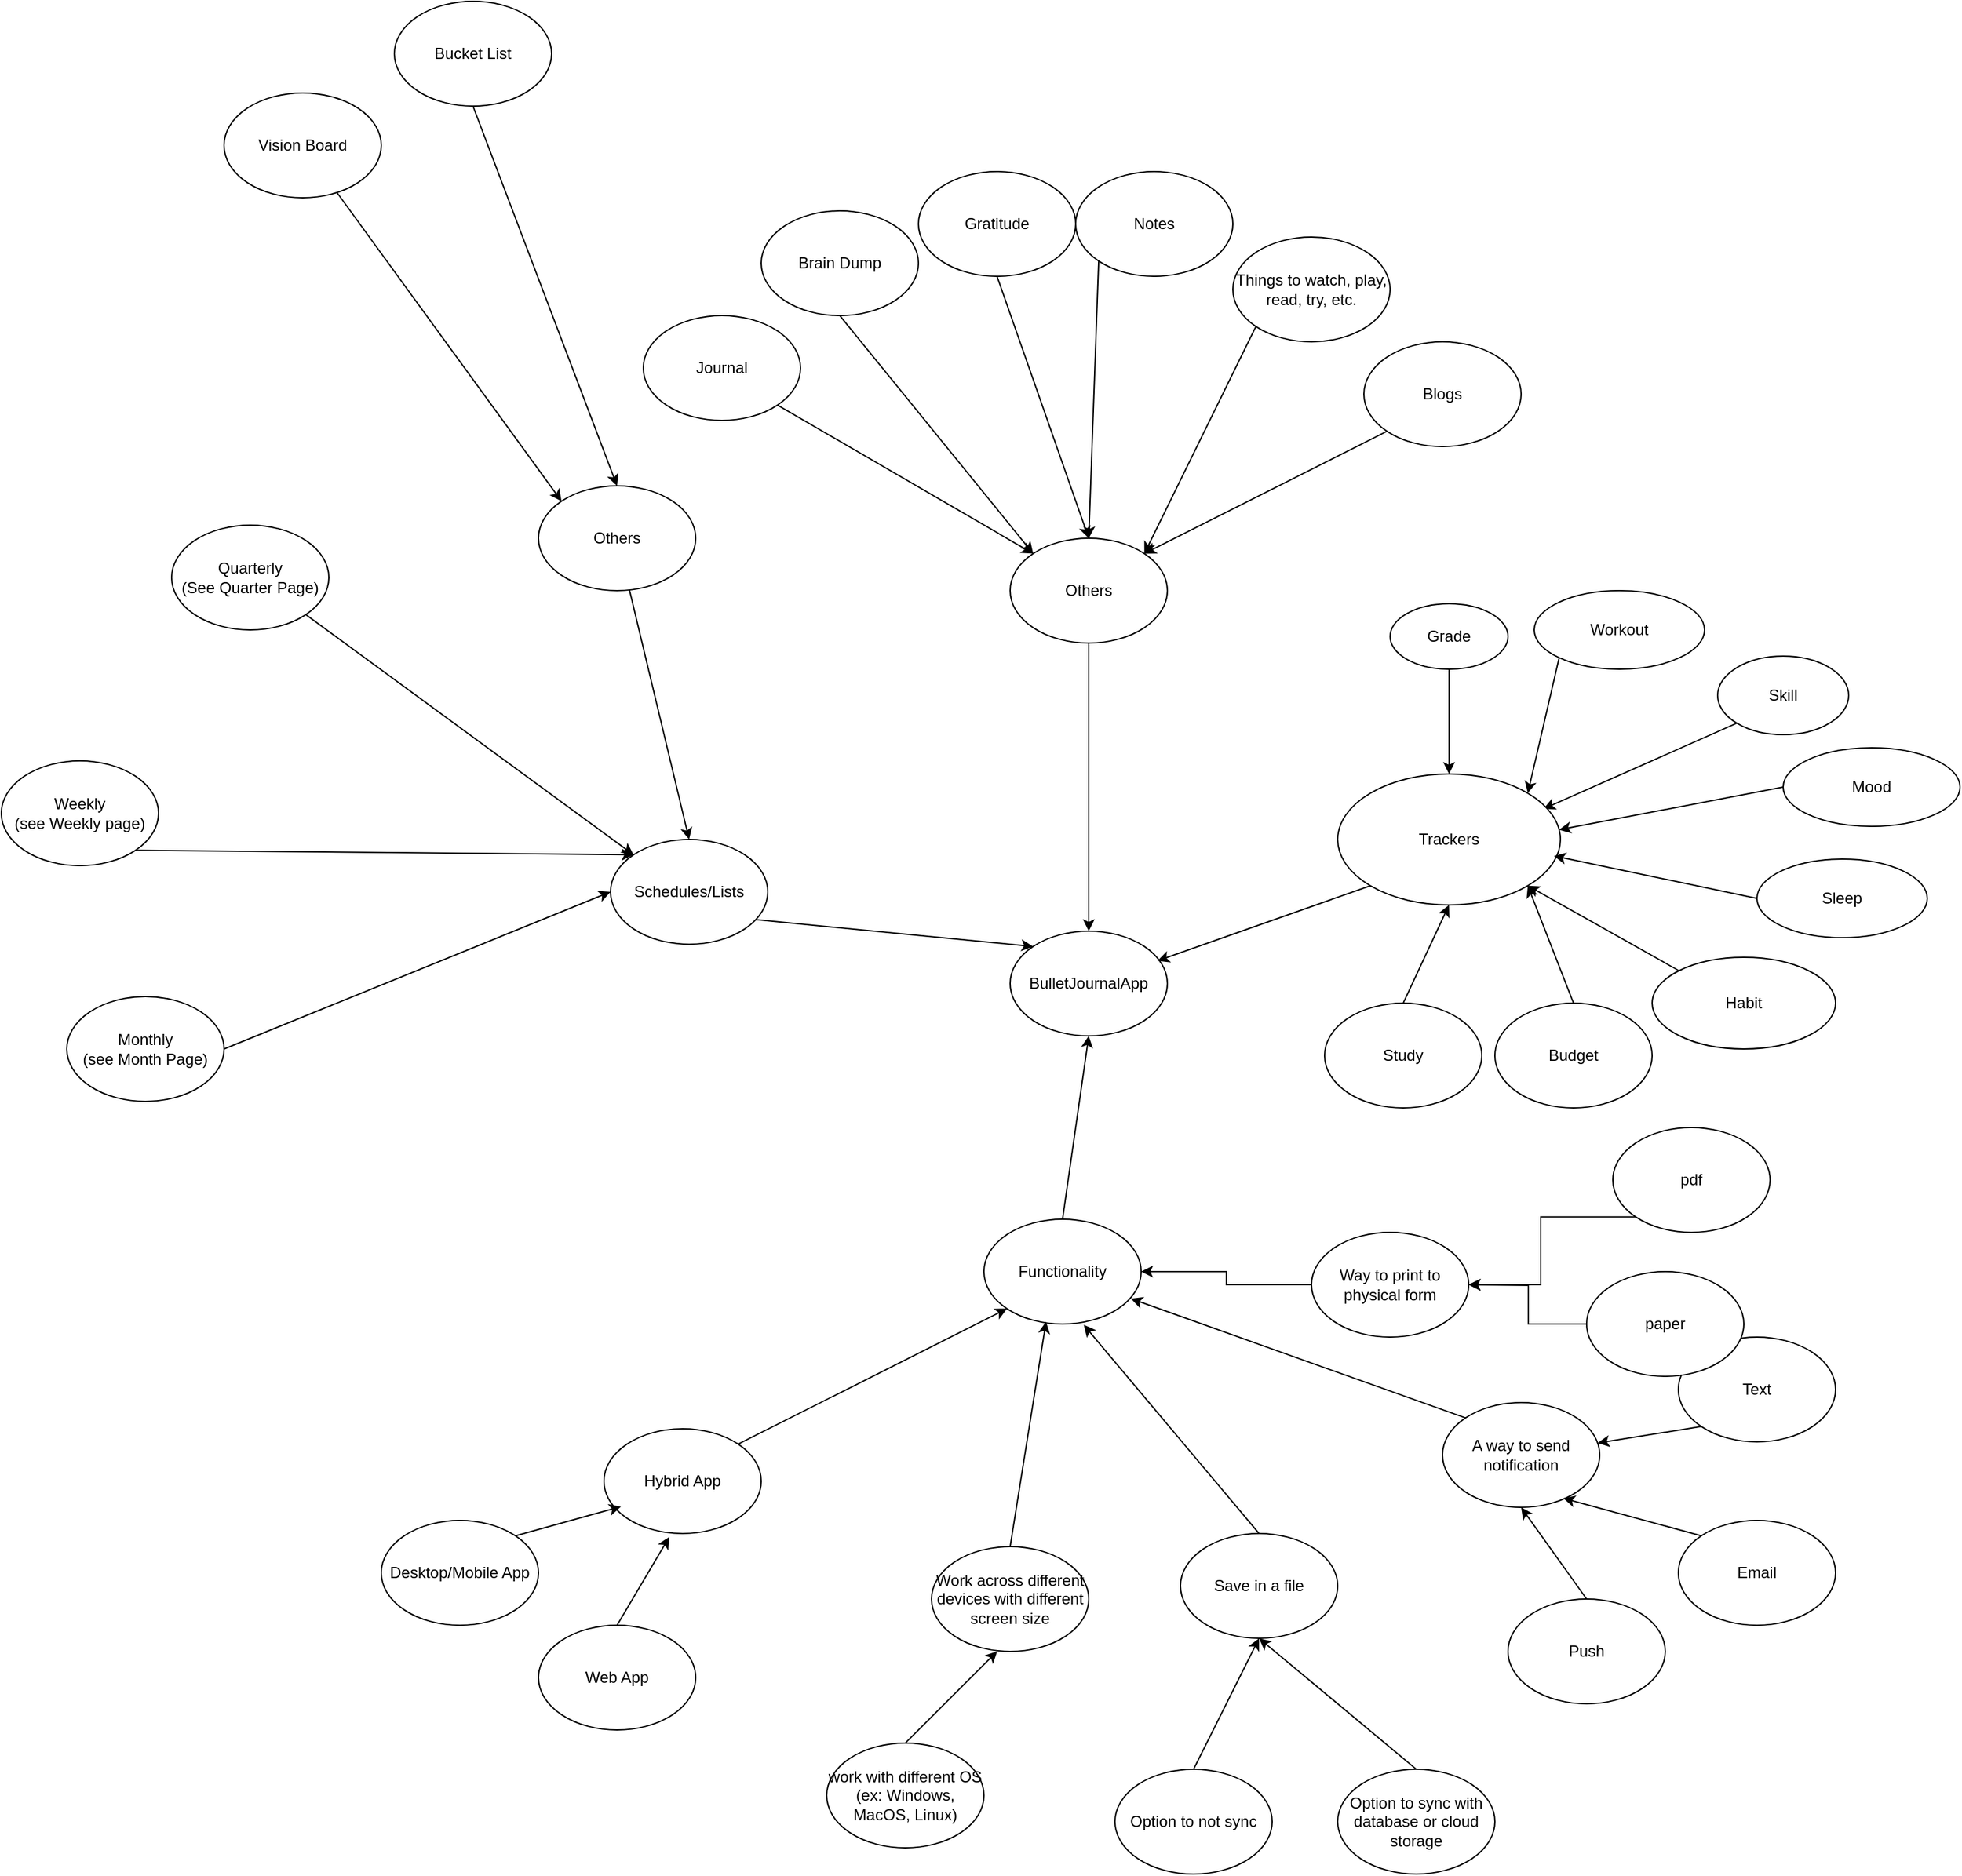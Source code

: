 <mxfile version="27.2.0" pages="4">
  <diagram name="Full Ideas" id="82XDhYnbbOEJZiGyT1DC">
    <mxGraphModel dx="2131" dy="1667" grid="1" gridSize="10" guides="1" tooltips="1" connect="1" arrows="1" fold="1" page="1" pageScale="1" pageWidth="850" pageHeight="1100" math="0" shadow="0">
      <root>
        <mxCell id="0" />
        <mxCell id="1" parent="0" />
        <mxCell id="dyRu1KngMcSD-DhJkfAF-1" value="BulletJournalApp" style="ellipse;whiteSpace=wrap;html=1;" parent="1" vertex="1">
          <mxGeometry x="470" y="80" width="120" height="80" as="geometry" />
        </mxCell>
        <mxCell id="dyRu1KngMcSD-DhJkfAF-64" style="rounded=0;orthogonalLoop=1;jettySize=auto;html=1;exitX=0.5;exitY=1;exitDx=0;exitDy=0;entryX=0.5;entryY=0;entryDx=0;entryDy=0;" parent="1" source="dyRu1KngMcSD-DhJkfAF-2" target="dyRu1KngMcSD-DhJkfAF-18" edge="1">
          <mxGeometry relative="1" as="geometry" />
        </mxCell>
        <mxCell id="dyRu1KngMcSD-DhJkfAF-2" value="Grade" style="ellipse;whiteSpace=wrap;html=1;" parent="1" vertex="1">
          <mxGeometry x="760" y="-170" width="90" height="50" as="geometry" />
        </mxCell>
        <mxCell id="dyRu1KngMcSD-DhJkfAF-70" style="rounded=0;orthogonalLoop=1;jettySize=auto;html=1;exitX=0.5;exitY=0;exitDx=0;exitDy=0;entryX=1;entryY=1;entryDx=0;entryDy=0;" parent="1" source="dyRu1KngMcSD-DhJkfAF-3" target="dyRu1KngMcSD-DhJkfAF-18" edge="1">
          <mxGeometry relative="1" as="geometry" />
        </mxCell>
        <mxCell id="dyRu1KngMcSD-DhJkfAF-3" value="Budget" style="ellipse;whiteSpace=wrap;html=1;" parent="1" vertex="1">
          <mxGeometry x="840" y="135" width="120" height="80" as="geometry" />
        </mxCell>
        <mxCell id="dyRu1KngMcSD-DhJkfAF-9" value="&lt;div&gt;Monthly&lt;/div&gt;(see Month Page)" style="ellipse;whiteSpace=wrap;html=1;" parent="1" vertex="1">
          <mxGeometry x="-250" y="130" width="120" height="80" as="geometry" />
        </mxCell>
        <mxCell id="dyRu1KngMcSD-DhJkfAF-10" style="edgeStyle=orthogonalEdgeStyle;rounded=0;orthogonalLoop=1;jettySize=auto;html=1;exitX=0.5;exitY=1;exitDx=0;exitDy=0;" parent="1" edge="1">
          <mxGeometry relative="1" as="geometry">
            <mxPoint x="-240" y="190" as="sourcePoint" />
            <mxPoint x="-240" y="190" as="targetPoint" />
          </mxGeometry>
        </mxCell>
        <mxCell id="dyRu1KngMcSD-DhJkfAF-66" style="rounded=0;orthogonalLoop=1;jettySize=auto;html=1;exitX=0;exitY=1;exitDx=0;exitDy=0;entryX=0.924;entryY=0.266;entryDx=0;entryDy=0;entryPerimeter=0;" parent="1" source="dyRu1KngMcSD-DhJkfAF-11" target="dyRu1KngMcSD-DhJkfAF-18" edge="1">
          <mxGeometry relative="1" as="geometry" />
        </mxCell>
        <mxCell id="dyRu1KngMcSD-DhJkfAF-11" value="Skill" style="ellipse;whiteSpace=wrap;html=1;" parent="1" vertex="1">
          <mxGeometry x="1010" y="-130" width="100" height="60" as="geometry" />
        </mxCell>
        <mxCell id="dyRu1KngMcSD-DhJkfAF-12" value="work with different OS (ex: Windows, MacOS, Linux)" style="ellipse;whiteSpace=wrap;html=1;" parent="1" vertex="1">
          <mxGeometry x="330" y="700" width="120" height="80" as="geometry" />
        </mxCell>
        <mxCell id="dyRu1KngMcSD-DhJkfAF-13" value="Work across different devices with different screen size" style="ellipse;whiteSpace=wrap;html=1;" parent="1" vertex="1">
          <mxGeometry x="410" y="550" width="120" height="80" as="geometry" />
        </mxCell>
        <mxCell id="dyRu1KngMcSD-DhJkfAF-76" style="rounded=0;orthogonalLoop=1;jettySize=auto;html=1;exitX=0.5;exitY=0;exitDx=0;exitDy=0;entryX=0.5;entryY=1;entryDx=0;entryDy=0;" parent="1" source="dyRu1KngMcSD-DhJkfAF-14" target="dyRu1KngMcSD-DhJkfAF-16" edge="1">
          <mxGeometry relative="1" as="geometry" />
        </mxCell>
        <mxCell id="dyRu1KngMcSD-DhJkfAF-14" value="Option to not sync" style="ellipse;whiteSpace=wrap;html=1;" parent="1" vertex="1">
          <mxGeometry x="550" y="720" width="120" height="80" as="geometry" />
        </mxCell>
        <mxCell id="dyRu1KngMcSD-DhJkfAF-77" style="rounded=0;orthogonalLoop=1;jettySize=auto;html=1;exitX=0.5;exitY=0;exitDx=0;exitDy=0;entryX=0.5;entryY=1;entryDx=0;entryDy=0;" parent="1" source="dyRu1KngMcSD-DhJkfAF-15" target="dyRu1KngMcSD-DhJkfAF-16" edge="1">
          <mxGeometry relative="1" as="geometry" />
        </mxCell>
        <mxCell id="dyRu1KngMcSD-DhJkfAF-15" value="Option to sync with database or cloud storage" style="ellipse;whiteSpace=wrap;html=1;" parent="1" vertex="1">
          <mxGeometry x="720" y="720" width="120" height="80" as="geometry" />
        </mxCell>
        <mxCell id="dyRu1KngMcSD-DhJkfAF-16" value="Save in a file" style="ellipse;whiteSpace=wrap;html=1;" parent="1" vertex="1">
          <mxGeometry x="600" y="540" width="120" height="80" as="geometry" />
        </mxCell>
        <mxCell id="dyRu1KngMcSD-DhJkfAF-17" value="A way to send notification" style="ellipse;whiteSpace=wrap;html=1;" parent="1" vertex="1">
          <mxGeometry x="800" y="440" width="120" height="80" as="geometry" />
        </mxCell>
        <mxCell id="dyRu1KngMcSD-DhJkfAF-18" value="Trackers" style="ellipse;whiteSpace=wrap;html=1;" parent="1" vertex="1">
          <mxGeometry x="720" y="-40" width="170" height="100" as="geometry" />
        </mxCell>
        <mxCell id="dyRu1KngMcSD-DhJkfAF-65" style="rounded=0;orthogonalLoop=1;jettySize=auto;html=1;exitX=0;exitY=1;exitDx=0;exitDy=0;entryX=1;entryY=0;entryDx=0;entryDy=0;" parent="1" source="dyRu1KngMcSD-DhJkfAF-20" target="dyRu1KngMcSD-DhJkfAF-18" edge="1">
          <mxGeometry relative="1" as="geometry" />
        </mxCell>
        <mxCell id="dyRu1KngMcSD-DhJkfAF-20" value="Workout" style="ellipse;whiteSpace=wrap;html=1;" parent="1" vertex="1">
          <mxGeometry x="870" y="-180" width="130" height="60" as="geometry" />
        </mxCell>
        <mxCell id="dyRu1KngMcSD-DhJkfAF-69" style="rounded=0;orthogonalLoop=1;jettySize=auto;html=1;exitX=0;exitY=0;exitDx=0;exitDy=0;entryX=1;entryY=1;entryDx=0;entryDy=0;" parent="1" source="dyRu1KngMcSD-DhJkfAF-21" target="dyRu1KngMcSD-DhJkfAF-18" edge="1">
          <mxGeometry relative="1" as="geometry" />
        </mxCell>
        <mxCell id="dyRu1KngMcSD-DhJkfAF-21" value="Habit" style="ellipse;whiteSpace=wrap;html=1;" parent="1" vertex="1">
          <mxGeometry x="960" y="100" width="140" height="70" as="geometry" />
        </mxCell>
        <mxCell id="dyRu1KngMcSD-DhJkfAF-22" value="Sleep" style="ellipse;whiteSpace=wrap;html=1;" parent="1" vertex="1">
          <mxGeometry x="1040" y="25" width="130" height="60" as="geometry" />
        </mxCell>
        <mxCell id="dyRu1KngMcSD-DhJkfAF-23" value="Mood" style="ellipse;whiteSpace=wrap;html=1;" parent="1" vertex="1">
          <mxGeometry x="1060" y="-60" width="135" height="60" as="geometry" />
        </mxCell>
        <mxCell id="dyRu1KngMcSD-DhJkfAF-84" style="rounded=0;orthogonalLoop=1;jettySize=auto;html=1;exitX=1;exitY=0;exitDx=0;exitDy=0;entryX=0;entryY=1;entryDx=0;entryDy=0;" parent="1" source="dyRu1KngMcSD-DhJkfAF-24" target="dyRu1KngMcSD-DhJkfAF-27" edge="1">
          <mxGeometry relative="1" as="geometry" />
        </mxCell>
        <mxCell id="dyRu1KngMcSD-DhJkfAF-24" value="Hybrid App" style="ellipse;whiteSpace=wrap;html=1;" parent="1" vertex="1">
          <mxGeometry x="160" y="460" width="120" height="80" as="geometry" />
        </mxCell>
        <mxCell id="dyRu1KngMcSD-DhJkfAF-25" value="Desktop/Mobile App" style="ellipse;whiteSpace=wrap;html=1;" parent="1" vertex="1">
          <mxGeometry x="-10" y="530" width="120" height="80" as="geometry" />
        </mxCell>
        <mxCell id="dyRu1KngMcSD-DhJkfAF-26" value="Web App" style="ellipse;whiteSpace=wrap;html=1;" parent="1" vertex="1">
          <mxGeometry x="110" y="610" width="120" height="80" as="geometry" />
        </mxCell>
        <mxCell id="dyRu1KngMcSD-DhJkfAF-88" style="rounded=0;orthogonalLoop=1;jettySize=auto;html=1;exitX=0.5;exitY=0;exitDx=0;exitDy=0;entryX=0.5;entryY=1;entryDx=0;entryDy=0;" parent="1" source="dyRu1KngMcSD-DhJkfAF-27" target="dyRu1KngMcSD-DhJkfAF-1" edge="1">
          <mxGeometry relative="1" as="geometry" />
        </mxCell>
        <mxCell id="dyRu1KngMcSD-DhJkfAF-27" value="Functionality" style="ellipse;whiteSpace=wrap;html=1;" parent="1" vertex="1">
          <mxGeometry x="450" y="300" width="120" height="80" as="geometry" />
        </mxCell>
        <mxCell id="dyRu1KngMcSD-DhJkfAF-62" style="rounded=0;orthogonalLoop=1;jettySize=auto;html=1;exitX=1;exitY=1;exitDx=0;exitDy=0;entryX=0;entryY=0;entryDx=0;entryDy=0;" parent="1" source="dyRu1KngMcSD-DhJkfAF-28" target="dyRu1KngMcSD-DhJkfAF-30" edge="1">
          <mxGeometry relative="1" as="geometry" />
        </mxCell>
        <mxCell id="dyRu1KngMcSD-DhJkfAF-28" value="&lt;div&gt;Weekly&lt;/div&gt;(see Weekly page)" style="ellipse;whiteSpace=wrap;html=1;" parent="1" vertex="1">
          <mxGeometry x="-300" y="-50" width="120" height="80" as="geometry" />
        </mxCell>
        <mxCell id="dyRu1KngMcSD-DhJkfAF-63" style="rounded=0;orthogonalLoop=1;jettySize=auto;html=1;exitX=0.887;exitY=0.76;exitDx=0;exitDy=0;entryX=0;entryY=0;entryDx=0;entryDy=0;exitPerimeter=0;" parent="1" source="dyRu1KngMcSD-DhJkfAF-30" target="dyRu1KngMcSD-DhJkfAF-1" edge="1">
          <mxGeometry relative="1" as="geometry" />
        </mxCell>
        <mxCell id="dyRu1KngMcSD-DhJkfAF-30" value="Schedules/Lists" style="ellipse;whiteSpace=wrap;html=1;" parent="1" vertex="1">
          <mxGeometry x="165" y="10" width="120" height="80" as="geometry" />
        </mxCell>
        <mxCell id="dyRu1KngMcSD-DhJkfAF-58" style="rounded=0;orthogonalLoop=1;jettySize=auto;html=1;exitX=1;exitY=0.5;exitDx=0;exitDy=0;entryX=0;entryY=0.5;entryDx=0;entryDy=0;" parent="1" source="dyRu1KngMcSD-DhJkfAF-9" target="dyRu1KngMcSD-DhJkfAF-30" edge="1">
          <mxGeometry relative="1" as="geometry" />
        </mxCell>
        <mxCell id="dyRu1KngMcSD-DhJkfAF-67" style="rounded=0;orthogonalLoop=1;jettySize=auto;html=1;exitX=0;exitY=0.5;exitDx=0;exitDy=0;entryX=0.994;entryY=0.426;entryDx=0;entryDy=0;entryPerimeter=0;" parent="1" source="dyRu1KngMcSD-DhJkfAF-23" target="dyRu1KngMcSD-DhJkfAF-18" edge="1">
          <mxGeometry relative="1" as="geometry" />
        </mxCell>
        <mxCell id="dyRu1KngMcSD-DhJkfAF-68" style="rounded=0;orthogonalLoop=1;jettySize=auto;html=1;exitX=0;exitY=0.5;exitDx=0;exitDy=0;entryX=0.971;entryY=0.626;entryDx=0;entryDy=0;entryPerimeter=0;" parent="1" source="dyRu1KngMcSD-DhJkfAF-22" target="dyRu1KngMcSD-DhJkfAF-18" edge="1">
          <mxGeometry relative="1" as="geometry" />
        </mxCell>
        <mxCell id="dyRu1KngMcSD-DhJkfAF-72" style="rounded=0;orthogonalLoop=1;jettySize=auto;html=1;exitX=0;exitY=1;exitDx=0;exitDy=0;entryX=0.938;entryY=0.283;entryDx=0;entryDy=0;entryPerimeter=0;" parent="1" source="dyRu1KngMcSD-DhJkfAF-18" target="dyRu1KngMcSD-DhJkfAF-1" edge="1">
          <mxGeometry relative="1" as="geometry" />
        </mxCell>
        <mxCell id="dyRu1KngMcSD-DhJkfAF-73" style="rounded=0;orthogonalLoop=1;jettySize=auto;html=1;exitX=1;exitY=0;exitDx=0;exitDy=0;entryX=0.108;entryY=0.743;entryDx=0;entryDy=0;entryPerimeter=0;" parent="1" source="dyRu1KngMcSD-DhJkfAF-25" target="dyRu1KngMcSD-DhJkfAF-24" edge="1">
          <mxGeometry relative="1" as="geometry" />
        </mxCell>
        <mxCell id="dyRu1KngMcSD-DhJkfAF-74" style="rounded=0;orthogonalLoop=1;jettySize=auto;html=1;exitX=0.5;exitY=0;exitDx=0;exitDy=0;entryX=0.415;entryY=1.033;entryDx=0;entryDy=0;entryPerimeter=0;" parent="1" source="dyRu1KngMcSD-DhJkfAF-26" target="dyRu1KngMcSD-DhJkfAF-24" edge="1">
          <mxGeometry relative="1" as="geometry" />
        </mxCell>
        <mxCell id="dyRu1KngMcSD-DhJkfAF-75" style="rounded=0;orthogonalLoop=1;jettySize=auto;html=1;exitX=0.5;exitY=0;exitDx=0;exitDy=0;entryX=0.418;entryY=0.998;entryDx=0;entryDy=0;entryPerimeter=0;" parent="1" source="dyRu1KngMcSD-DhJkfAF-12" target="dyRu1KngMcSD-DhJkfAF-13" edge="1">
          <mxGeometry relative="1" as="geometry" />
        </mxCell>
        <mxCell id="dyRu1KngMcSD-DhJkfAF-83" style="rounded=0;orthogonalLoop=1;jettySize=auto;html=1;exitX=0;exitY=1;exitDx=0;exitDy=0;" parent="1" source="dyRu1KngMcSD-DhJkfAF-78" target="dyRu1KngMcSD-DhJkfAF-17" edge="1">
          <mxGeometry relative="1" as="geometry" />
        </mxCell>
        <mxCell id="dyRu1KngMcSD-DhJkfAF-78" value="Text" style="ellipse;whiteSpace=wrap;html=1;" parent="1" vertex="1">
          <mxGeometry x="980" y="390" width="120" height="80" as="geometry" />
        </mxCell>
        <mxCell id="dyRu1KngMcSD-DhJkfAF-79" value="Email" style="ellipse;whiteSpace=wrap;html=1;" parent="1" vertex="1">
          <mxGeometry x="980" y="530" width="120" height="80" as="geometry" />
        </mxCell>
        <mxCell id="dyRu1KngMcSD-DhJkfAF-81" style="rounded=0;orthogonalLoop=1;jettySize=auto;html=1;exitX=0.5;exitY=0;exitDx=0;exitDy=0;entryX=0.5;entryY=1;entryDx=0;entryDy=0;" parent="1" source="dyRu1KngMcSD-DhJkfAF-80" target="dyRu1KngMcSD-DhJkfAF-17" edge="1">
          <mxGeometry relative="1" as="geometry" />
        </mxCell>
        <mxCell id="dyRu1KngMcSD-DhJkfAF-80" value="Push" style="ellipse;whiteSpace=wrap;html=1;" parent="1" vertex="1">
          <mxGeometry x="850" y="590" width="120" height="80" as="geometry" />
        </mxCell>
        <mxCell id="dyRu1KngMcSD-DhJkfAF-82" style="rounded=0;orthogonalLoop=1;jettySize=auto;html=1;exitX=0;exitY=0;exitDx=0;exitDy=0;entryX=0.768;entryY=0.913;entryDx=0;entryDy=0;entryPerimeter=0;" parent="1" source="dyRu1KngMcSD-DhJkfAF-79" target="dyRu1KngMcSD-DhJkfAF-17" edge="1">
          <mxGeometry relative="1" as="geometry" />
        </mxCell>
        <mxCell id="dyRu1KngMcSD-DhJkfAF-85" style="rounded=0;orthogonalLoop=1;jettySize=auto;html=1;exitX=0.5;exitY=0;exitDx=0;exitDy=0;entryX=0.395;entryY=0.978;entryDx=0;entryDy=0;entryPerimeter=0;" parent="1" source="dyRu1KngMcSD-DhJkfAF-13" target="dyRu1KngMcSD-DhJkfAF-27" edge="1">
          <mxGeometry relative="1" as="geometry" />
        </mxCell>
        <mxCell id="dyRu1KngMcSD-DhJkfAF-86" style="rounded=0;orthogonalLoop=1;jettySize=auto;html=1;exitX=0.5;exitY=0;exitDx=0;exitDy=0;entryX=0.635;entryY=1.008;entryDx=0;entryDy=0;entryPerimeter=0;" parent="1" source="dyRu1KngMcSD-DhJkfAF-16" target="dyRu1KngMcSD-DhJkfAF-27" edge="1">
          <mxGeometry relative="1" as="geometry" />
        </mxCell>
        <mxCell id="dyRu1KngMcSD-DhJkfAF-87" style="rounded=0;orthogonalLoop=1;jettySize=auto;html=1;exitX=0;exitY=0;exitDx=0;exitDy=0;entryX=0.935;entryY=0.758;entryDx=0;entryDy=0;entryPerimeter=0;" parent="1" source="dyRu1KngMcSD-DhJkfAF-17" target="dyRu1KngMcSD-DhJkfAF-27" edge="1">
          <mxGeometry relative="1" as="geometry" />
        </mxCell>
        <mxCell id="Fb4G70XAuJT_0droqqy5-6" style="edgeStyle=orthogonalEdgeStyle;rounded=0;orthogonalLoop=1;jettySize=auto;html=1;exitX=0;exitY=0.5;exitDx=0;exitDy=0;" parent="1" source="Fb4G70XAuJT_0droqqy5-1" edge="1">
          <mxGeometry relative="1" as="geometry">
            <mxPoint x="820" y="350" as="targetPoint" />
          </mxGeometry>
        </mxCell>
        <mxCell id="Fb4G70XAuJT_0droqqy5-1" value="paper" style="ellipse;whiteSpace=wrap;html=1;" parent="1" vertex="1">
          <mxGeometry x="910" y="340" width="120" height="80" as="geometry" />
        </mxCell>
        <mxCell id="Fb4G70XAuJT_0droqqy5-5" style="edgeStyle=orthogonalEdgeStyle;rounded=0;orthogonalLoop=1;jettySize=auto;html=1;exitX=0;exitY=1;exitDx=0;exitDy=0;" parent="1" source="Fb4G70XAuJT_0droqqy5-2" target="Fb4G70XAuJT_0droqqy5-3" edge="1">
          <mxGeometry relative="1" as="geometry" />
        </mxCell>
        <mxCell id="Fb4G70XAuJT_0droqqy5-2" value="pdf" style="ellipse;whiteSpace=wrap;html=1;" parent="1" vertex="1">
          <mxGeometry x="930" y="230" width="120" height="80" as="geometry" />
        </mxCell>
        <mxCell id="Fb4G70XAuJT_0droqqy5-4" style="edgeStyle=orthogonalEdgeStyle;rounded=0;orthogonalLoop=1;jettySize=auto;html=1;exitX=0;exitY=0.5;exitDx=0;exitDy=0;entryX=1;entryY=0.5;entryDx=0;entryDy=0;" parent="1" source="Fb4G70XAuJT_0droqqy5-3" target="dyRu1KngMcSD-DhJkfAF-27" edge="1">
          <mxGeometry relative="1" as="geometry" />
        </mxCell>
        <mxCell id="Fb4G70XAuJT_0droqqy5-3" value="Way to print to physical form" style="ellipse;whiteSpace=wrap;html=1;" parent="1" vertex="1">
          <mxGeometry x="700" y="310" width="120" height="80" as="geometry" />
        </mxCell>
        <mxCell id="zOFfN6KDev2RBxG4QgA--2" style="rounded=0;orthogonalLoop=1;jettySize=auto;html=1;entryX=0.5;entryY=0;entryDx=0;entryDy=0;" edge="1" parent="1" source="zOFfN6KDev2RBxG4QgA--1" target="dyRu1KngMcSD-DhJkfAF-1">
          <mxGeometry relative="1" as="geometry" />
        </mxCell>
        <mxCell id="zOFfN6KDev2RBxG4QgA--1" value="&lt;div&gt;Others&lt;/div&gt;" style="ellipse;whiteSpace=wrap;html=1;" vertex="1" parent="1">
          <mxGeometry x="470" y="-220" width="120" height="80" as="geometry" />
        </mxCell>
        <mxCell id="j31mge2NCfc6ZkFJz__m-1" style="edgeStyle=none;rounded=0;orthogonalLoop=1;jettySize=auto;html=1;entryX=0.5;entryY=0;entryDx=0;entryDy=0;" edge="1" parent="1" source="WVjS21VAa5iEbrgcBt8W-1" target="dyRu1KngMcSD-DhJkfAF-30">
          <mxGeometry relative="1" as="geometry" />
        </mxCell>
        <mxCell id="WVjS21VAa5iEbrgcBt8W-1" value="&lt;div&gt;Others&lt;/div&gt;" style="ellipse;whiteSpace=wrap;html=1;" vertex="1" parent="1">
          <mxGeometry x="110" y="-260" width="120" height="80" as="geometry" />
        </mxCell>
        <mxCell id="j31mge2NCfc6ZkFJz__m-8" style="edgeStyle=none;rounded=0;orthogonalLoop=1;jettySize=auto;html=1;exitX=0.5;exitY=1;exitDx=0;exitDy=0;entryX=0.5;entryY=0;entryDx=0;entryDy=0;" edge="1" parent="1" source="j31mge2NCfc6ZkFJz__m-2" target="WVjS21VAa5iEbrgcBt8W-1">
          <mxGeometry relative="1" as="geometry" />
        </mxCell>
        <mxCell id="j31mge2NCfc6ZkFJz__m-2" value="&lt;div&gt;Bucket List&lt;/div&gt;" style="ellipse;whiteSpace=wrap;html=1;" vertex="1" parent="1">
          <mxGeometry y="-630" width="120" height="80" as="geometry" />
        </mxCell>
        <mxCell id="j31mge2NCfc6ZkFJz__m-7" style="edgeStyle=none;rounded=0;orthogonalLoop=1;jettySize=auto;html=1;exitX=0.5;exitY=1;exitDx=0;exitDy=0;entryX=0;entryY=0;entryDx=0;entryDy=0;" edge="1" parent="1" source="j31mge2NCfc6ZkFJz__m-3" target="zOFfN6KDev2RBxG4QgA--1">
          <mxGeometry relative="1" as="geometry" />
        </mxCell>
        <mxCell id="j31mge2NCfc6ZkFJz__m-3" value="&lt;div&gt;Brain Dump&lt;/div&gt;" style="ellipse;whiteSpace=wrap;html=1;" vertex="1" parent="1">
          <mxGeometry x="280" y="-470" width="120" height="80" as="geometry" />
        </mxCell>
        <mxCell id="j31mge2NCfc6ZkFJz__m-6" style="edgeStyle=none;rounded=0;orthogonalLoop=1;jettySize=auto;html=1;entryX=0;entryY=0;entryDx=0;entryDy=0;" edge="1" parent="1" source="j31mge2NCfc6ZkFJz__m-4" target="WVjS21VAa5iEbrgcBt8W-1">
          <mxGeometry relative="1" as="geometry" />
        </mxCell>
        <mxCell id="j31mge2NCfc6ZkFJz__m-4" value="&lt;div&gt;Vision Board&lt;/div&gt;" style="ellipse;whiteSpace=wrap;html=1;" vertex="1" parent="1">
          <mxGeometry x="-130" y="-560" width="120" height="80" as="geometry" />
        </mxCell>
        <mxCell id="j31mge2NCfc6ZkFJz__m-9" style="edgeStyle=none;rounded=0;orthogonalLoop=1;jettySize=auto;html=1;exitX=1;exitY=1;exitDx=0;exitDy=0;entryX=0;entryY=0;entryDx=0;entryDy=0;" edge="1" parent="1" source="j31mge2NCfc6ZkFJz__m-5" target="zOFfN6KDev2RBxG4QgA--1">
          <mxGeometry relative="1" as="geometry">
            <mxPoint x="170" y="-260" as="targetPoint" />
          </mxGeometry>
        </mxCell>
        <mxCell id="j31mge2NCfc6ZkFJz__m-5" value="Journal" style="ellipse;whiteSpace=wrap;html=1;" vertex="1" parent="1">
          <mxGeometry x="190" y="-390" width="120" height="80" as="geometry" />
        </mxCell>
        <mxCell id="TXLzzLW1_E4mNC_AU_Sp-2" style="edgeStyle=none;rounded=0;orthogonalLoop=1;jettySize=auto;html=1;exitX=1;exitY=1;exitDx=0;exitDy=0;entryX=0;entryY=0;entryDx=0;entryDy=0;" edge="1" parent="1" source="TXLzzLW1_E4mNC_AU_Sp-1" target="dyRu1KngMcSD-DhJkfAF-30">
          <mxGeometry relative="1" as="geometry" />
        </mxCell>
        <mxCell id="TXLzzLW1_E4mNC_AU_Sp-1" value="&lt;div&gt;Quarterly&lt;/div&gt;&lt;div&gt;(See Quarter Page)&lt;/div&gt;" style="ellipse;whiteSpace=wrap;html=1;" vertex="1" parent="1">
          <mxGeometry x="-170" y="-230" width="120" height="80" as="geometry" />
        </mxCell>
        <mxCell id="Y39fKq4ap9lKpA8MdTSS-2" style="edgeStyle=none;rounded=0;orthogonalLoop=1;jettySize=auto;html=1;exitX=0.5;exitY=1;exitDx=0;exitDy=0;entryX=0.5;entryY=0;entryDx=0;entryDy=0;" edge="1" parent="1" source="Y39fKq4ap9lKpA8MdTSS-1" target="zOFfN6KDev2RBxG4QgA--1">
          <mxGeometry relative="1" as="geometry" />
        </mxCell>
        <mxCell id="Y39fKq4ap9lKpA8MdTSS-1" value="&lt;div&gt;Gratitude&lt;/div&gt;" style="ellipse;whiteSpace=wrap;html=1;" vertex="1" parent="1">
          <mxGeometry x="400" y="-500" width="120" height="80" as="geometry" />
        </mxCell>
        <mxCell id="Y39fKq4ap9lKpA8MdTSS-4" style="edgeStyle=none;rounded=0;orthogonalLoop=1;jettySize=auto;html=1;exitX=0;exitY=1;exitDx=0;exitDy=0;entryX=0.5;entryY=0;entryDx=0;entryDy=0;" edge="1" parent="1" source="Y39fKq4ap9lKpA8MdTSS-3" target="zOFfN6KDev2RBxG4QgA--1">
          <mxGeometry relative="1" as="geometry" />
        </mxCell>
        <mxCell id="Y39fKq4ap9lKpA8MdTSS-3" value="&lt;div&gt;Notes&lt;/div&gt;" style="ellipse;whiteSpace=wrap;html=1;" vertex="1" parent="1">
          <mxGeometry x="520" y="-500" width="120" height="80" as="geometry" />
        </mxCell>
        <mxCell id="Y39fKq4ap9lKpA8MdTSS-6" style="edgeStyle=none;rounded=0;orthogonalLoop=1;jettySize=auto;html=1;exitX=0.5;exitY=0;exitDx=0;exitDy=0;entryX=0.5;entryY=1;entryDx=0;entryDy=0;" edge="1" parent="1" source="Y39fKq4ap9lKpA8MdTSS-5" target="dyRu1KngMcSD-DhJkfAF-18">
          <mxGeometry relative="1" as="geometry" />
        </mxCell>
        <mxCell id="Y39fKq4ap9lKpA8MdTSS-5" value="Study" style="ellipse;whiteSpace=wrap;html=1;" vertex="1" parent="1">
          <mxGeometry x="710" y="135" width="120" height="80" as="geometry" />
        </mxCell>
        <mxCell id="Y39fKq4ap9lKpA8MdTSS-10" style="edgeStyle=none;rounded=0;orthogonalLoop=1;jettySize=auto;html=1;exitX=0;exitY=1;exitDx=0;exitDy=0;entryX=1;entryY=0;entryDx=0;entryDy=0;" edge="1" parent="1" source="Y39fKq4ap9lKpA8MdTSS-7" target="zOFfN6KDev2RBxG4QgA--1">
          <mxGeometry relative="1" as="geometry" />
        </mxCell>
        <mxCell id="Y39fKq4ap9lKpA8MdTSS-7" value="&lt;div&gt;Things to watch, play, read, try, etc.&lt;/div&gt;" style="ellipse;whiteSpace=wrap;html=1;" vertex="1" parent="1">
          <mxGeometry x="640" y="-450" width="120" height="80" as="geometry" />
        </mxCell>
        <mxCell id="Y39fKq4ap9lKpA8MdTSS-12" style="edgeStyle=none;rounded=0;orthogonalLoop=1;jettySize=auto;html=1;exitX=0;exitY=1;exitDx=0;exitDy=0;entryX=1;entryY=0;entryDx=0;entryDy=0;" edge="1" parent="1" source="Y39fKq4ap9lKpA8MdTSS-11" target="zOFfN6KDev2RBxG4QgA--1">
          <mxGeometry relative="1" as="geometry" />
        </mxCell>
        <mxCell id="Y39fKq4ap9lKpA8MdTSS-11" value="Blogs" style="ellipse;whiteSpace=wrap;html=1;" vertex="1" parent="1">
          <mxGeometry x="740" y="-370" width="120" height="80" as="geometry" />
        </mxCell>
      </root>
    </mxGraphModel>
  </diagram>
  <diagram id="bHpGHSBi8YZLySC4tOxV" name="Month">
    <mxGraphModel dx="2437" dy="1730" grid="1" gridSize="10" guides="1" tooltips="1" connect="1" arrows="1" fold="1" page="1" pageScale="1" pageWidth="850" pageHeight="1100" math="0" shadow="0">
      <root>
        <mxCell id="0" />
        <mxCell id="1" parent="0" />
        <mxCell id="zn5MyHEq61Jdhc2_yuj5-1" value="Monthly" style="ellipse;whiteSpace=wrap;html=1;" vertex="1" parent="1">
          <mxGeometry x="380" y="190" width="120" height="80" as="geometry" />
        </mxCell>
        <mxCell id="k5EVyeFGAkpIpsBEVzDD-10" style="edgeStyle=none;rounded=0;orthogonalLoop=1;jettySize=auto;html=1;exitX=0.5;exitY=0;exitDx=0;exitDy=0;entryX=0.5;entryY=1;entryDx=0;entryDy=0;" edge="1" parent="1" source="k5EVyeFGAkpIpsBEVzDD-1" target="zn5MyHEq61Jdhc2_yuj5-1">
          <mxGeometry relative="1" as="geometry" />
        </mxCell>
        <mxCell id="k5EVyeFGAkpIpsBEVzDD-1" value="Calendar" style="ellipse;whiteSpace=wrap;html=1;" vertex="1" parent="1">
          <mxGeometry x="425" y="470" width="120" height="90" as="geometry" />
        </mxCell>
        <mxCell id="k5EVyeFGAkpIpsBEVzDD-2" value="To Do List" style="ellipse;whiteSpace=wrap;html=1;" vertex="1" parent="1">
          <mxGeometry x="200" y="470" width="120" height="80" as="geometry" />
        </mxCell>
        <mxCell id="k5EVyeFGAkpIpsBEVzDD-12" style="edgeStyle=none;rounded=0;orthogonalLoop=1;jettySize=auto;html=1;exitX=1;exitY=0;exitDx=0;exitDy=0;entryX=0;entryY=1;entryDx=0;entryDy=0;" edge="1" parent="1" source="k5EVyeFGAkpIpsBEVzDD-3" target="zn5MyHEq61Jdhc2_yuj5-1">
          <mxGeometry relative="1" as="geometry" />
        </mxCell>
        <mxCell id="k5EVyeFGAkpIpsBEVzDD-3" value="Grocery List" style="ellipse;whiteSpace=wrap;html=1;" vertex="1" parent="1">
          <mxGeometry x="10" y="340" width="120" height="80" as="geometry" />
        </mxCell>
        <mxCell id="k5EVyeFGAkpIpsBEVzDD-4" value="Shopping List" style="ellipse;whiteSpace=wrap;html=1;" vertex="1" parent="1">
          <mxGeometry x="-20" y="190" width="120" height="80" as="geometry" />
        </mxCell>
        <mxCell id="k5EVyeFGAkpIpsBEVzDD-5" value="Side Project List" style="ellipse;whiteSpace=wrap;html=1;" vertex="1" parent="1">
          <mxGeometry x="20" y="40" width="120" height="80" as="geometry" />
        </mxCell>
        <mxCell id="k5EVyeFGAkpIpsBEVzDD-15" style="edgeStyle=none;rounded=0;orthogonalLoop=1;jettySize=auto;html=1;exitX=1;exitY=1;exitDx=0;exitDy=0;entryX=0;entryY=0;entryDx=0;entryDy=0;" edge="1" parent="1" source="k5EVyeFGAkpIpsBEVzDD-6" target="zn5MyHEq61Jdhc2_yuj5-1">
          <mxGeometry relative="1" as="geometry" />
        </mxCell>
        <mxCell id="k5EVyeFGAkpIpsBEVzDD-6" value="goals" style="ellipse;whiteSpace=wrap;html=1;" vertex="1" parent="1">
          <mxGeometry x="190" y="-90" width="120" height="90" as="geometry" />
        </mxCell>
        <mxCell id="k5EVyeFGAkpIpsBEVzDD-7" value="&lt;div&gt;Budget&lt;/div&gt;" style="ellipse;whiteSpace=wrap;html=1;" vertex="1" parent="1">
          <mxGeometry x="410" y="-130" width="120" height="90" as="geometry" />
        </mxCell>
        <mxCell id="k5EVyeFGAkpIpsBEVzDD-9" value="Meal Plan" style="ellipse;whiteSpace=wrap;html=1;" vertex="1" parent="1">
          <mxGeometry x="630" y="410" width="120" height="90" as="geometry" />
        </mxCell>
        <mxCell id="k5EVyeFGAkpIpsBEVzDD-11" style="edgeStyle=none;rounded=0;orthogonalLoop=1;jettySize=auto;html=1;exitX=0.5;exitY=0;exitDx=0;exitDy=0;entryX=0.287;entryY=0.946;entryDx=0;entryDy=0;entryPerimeter=0;" edge="1" parent="1" source="k5EVyeFGAkpIpsBEVzDD-2" target="zn5MyHEq61Jdhc2_yuj5-1">
          <mxGeometry relative="1" as="geometry" />
        </mxCell>
        <mxCell id="k5EVyeFGAkpIpsBEVzDD-13" style="edgeStyle=none;rounded=0;orthogonalLoop=1;jettySize=auto;html=1;exitX=1;exitY=0.5;exitDx=0;exitDy=0;entryX=0.013;entryY=0.661;entryDx=0;entryDy=0;entryPerimeter=0;" edge="1" parent="1" source="k5EVyeFGAkpIpsBEVzDD-4" target="zn5MyHEq61Jdhc2_yuj5-1">
          <mxGeometry relative="1" as="geometry" />
        </mxCell>
        <mxCell id="k5EVyeFGAkpIpsBEVzDD-14" style="edgeStyle=none;rounded=0;orthogonalLoop=1;jettySize=auto;html=1;exitX=1;exitY=1;exitDx=0;exitDy=0;entryX=-0.011;entryY=0.375;entryDx=0;entryDy=0;entryPerimeter=0;" edge="1" parent="1" source="k5EVyeFGAkpIpsBEVzDD-5" target="zn5MyHEq61Jdhc2_yuj5-1">
          <mxGeometry relative="1" as="geometry" />
        </mxCell>
        <mxCell id="k5EVyeFGAkpIpsBEVzDD-16" style="edgeStyle=none;rounded=0;orthogonalLoop=1;jettySize=auto;html=1;exitX=0.5;exitY=1;exitDx=0;exitDy=0;entryX=0.394;entryY=0.036;entryDx=0;entryDy=0;entryPerimeter=0;" edge="1" parent="1" source="k5EVyeFGAkpIpsBEVzDD-7" target="zn5MyHEq61Jdhc2_yuj5-1">
          <mxGeometry relative="1" as="geometry" />
        </mxCell>
        <mxCell id="k5EVyeFGAkpIpsBEVzDD-18" style="edgeStyle=none;rounded=0;orthogonalLoop=1;jettySize=auto;html=1;exitX=0;exitY=0;exitDx=0;exitDy=0;entryX=1;entryY=1;entryDx=0;entryDy=0;" edge="1" parent="1" source="k5EVyeFGAkpIpsBEVzDD-9" target="zn5MyHEq61Jdhc2_yuj5-1">
          <mxGeometry relative="1" as="geometry" />
        </mxCell>
      </root>
    </mxGraphModel>
  </diagram>
  <diagram id="lS4gJLhHMNNQzTkX1Giw" name="Weekly">
    <mxGraphModel dx="1111" dy="1541" grid="1" gridSize="10" guides="1" tooltips="1" connect="1" arrows="1" fold="1" page="1" pageScale="1" pageWidth="850" pageHeight="1100" math="0" shadow="0">
      <root>
        <mxCell id="0" />
        <mxCell id="1" parent="0" />
        <mxCell id="4bjl_S4j4Ys_qPLpIN78-1" value="Weekly" style="ellipse;whiteSpace=wrap;html=1;" vertex="1" parent="1">
          <mxGeometry x="350" y="240" width="120" height="80" as="geometry" />
        </mxCell>
        <mxCell id="4bjl_S4j4Ys_qPLpIN78-2" value="goals" style="ellipse;whiteSpace=wrap;html=1;" vertex="1" parent="1">
          <mxGeometry x="90" y="100" width="120" height="90" as="geometry" />
        </mxCell>
        <mxCell id="4bjl_S4j4Ys_qPLpIN78-3" value="Calendar" style="ellipse;whiteSpace=wrap;html=1;" vertex="1" parent="1">
          <mxGeometry x="270" y="-40" width="120" height="90" as="geometry" />
        </mxCell>
        <mxCell id="4bjl_S4j4Ys_qPLpIN78-4" value="To Do" style="ellipse;whiteSpace=wrap;html=1;" vertex="1" parent="1">
          <mxGeometry x="500" y="-30" width="120" height="90" as="geometry" />
        </mxCell>
        <mxCell id="Z-HVwZFV2i-emm2jts16-1" value="Meal Plan" style="ellipse;whiteSpace=wrap;html=1;" vertex="1" parent="1">
          <mxGeometry x="670" y="130" width="120" height="90" as="geometry" />
        </mxCell>
        <mxCell id="Z-HVwZFV2i-emm2jts16-2" style="edgeStyle=none;rounded=0;orthogonalLoop=1;jettySize=auto;html=1;exitX=1;exitY=1;exitDx=0;exitDy=0;entryX=0.092;entryY=0.188;entryDx=0;entryDy=0;entryPerimeter=0;" edge="1" parent="1" source="4bjl_S4j4Ys_qPLpIN78-2" target="4bjl_S4j4Ys_qPLpIN78-1">
          <mxGeometry relative="1" as="geometry" />
        </mxCell>
        <mxCell id="Z-HVwZFV2i-emm2jts16-3" style="edgeStyle=none;rounded=0;orthogonalLoop=1;jettySize=auto;html=1;exitX=0.5;exitY=1;exitDx=0;exitDy=0;entryX=0.317;entryY=0.05;entryDx=0;entryDy=0;entryPerimeter=0;" edge="1" parent="1" source="4bjl_S4j4Ys_qPLpIN78-3" target="4bjl_S4j4Ys_qPLpIN78-1">
          <mxGeometry relative="1" as="geometry" />
        </mxCell>
        <mxCell id="Z-HVwZFV2i-emm2jts16-4" style="edgeStyle=none;rounded=0;orthogonalLoop=1;jettySize=auto;html=1;exitX=0.5;exitY=1;exitDx=0;exitDy=0;entryX=0.683;entryY=0.025;entryDx=0;entryDy=0;entryPerimeter=0;" edge="1" parent="1" source="4bjl_S4j4Ys_qPLpIN78-4" target="4bjl_S4j4Ys_qPLpIN78-1">
          <mxGeometry relative="1" as="geometry" />
        </mxCell>
        <mxCell id="Z-HVwZFV2i-emm2jts16-5" style="edgeStyle=none;rounded=0;orthogonalLoop=1;jettySize=auto;html=1;exitX=0;exitY=1;exitDx=0;exitDy=0;entryX=0.967;entryY=0.363;entryDx=0;entryDy=0;entryPerimeter=0;" edge="1" parent="1" source="Z-HVwZFV2i-emm2jts16-1" target="4bjl_S4j4Ys_qPLpIN78-1">
          <mxGeometry relative="1" as="geometry" />
        </mxCell>
      </root>
    </mxGraphModel>
  </diagram>
  <diagram id="iaQonwx7dddAJ8gF847G" name="Quarter">
    <mxGraphModel dx="1281" dy="1667" grid="1" gridSize="10" guides="1" tooltips="1" connect="1" arrows="1" fold="1" page="1" pageScale="1" pageWidth="850" pageHeight="1100" math="0" shadow="0">
      <root>
        <mxCell id="0" />
        <mxCell id="1" parent="0" />
        <mxCell id="LrNCE-K7MhWTOy8SUzKJ-1" value="Quarterly" style="ellipse;whiteSpace=wrap;html=1;" vertex="1" parent="1">
          <mxGeometry x="370" y="260" width="120" height="80" as="geometry" />
        </mxCell>
        <mxCell id="s3XrIrEqn7HJ3w-zDLV3-2" style="edgeStyle=none;rounded=0;orthogonalLoop=1;jettySize=auto;html=1;exitX=0.5;exitY=1;exitDx=0;exitDy=0;entryX=0;entryY=0;entryDx=0;entryDy=0;" edge="1" parent="1" source="LrNCE-K7MhWTOy8SUzKJ-2" target="LrNCE-K7MhWTOy8SUzKJ-1">
          <mxGeometry relative="1" as="geometry" />
        </mxCell>
        <mxCell id="LrNCE-K7MhWTOy8SUzKJ-2" value="To Do" style="ellipse;whiteSpace=wrap;html=1;" vertex="1" parent="1">
          <mxGeometry x="230" y="-50" width="120" height="80" as="geometry" />
        </mxCell>
        <mxCell id="s3XrIrEqn7HJ3w-zDLV3-1" style="edgeStyle=none;rounded=0;orthogonalLoop=1;jettySize=auto;html=1;exitX=1;exitY=1;exitDx=0;exitDy=0;entryX=0;entryY=0;entryDx=0;entryDy=0;" edge="1" parent="1" source="LrNCE-K7MhWTOy8SUzKJ-3" target="LrNCE-K7MhWTOy8SUzKJ-1">
          <mxGeometry relative="1" as="geometry" />
        </mxCell>
        <mxCell id="LrNCE-K7MhWTOy8SUzKJ-3" value="Class Schedule" style="ellipse;whiteSpace=wrap;html=1;" vertex="1" parent="1">
          <mxGeometry x="100" y="60" width="120" height="80" as="geometry" />
        </mxCell>
        <mxCell id="s3XrIrEqn7HJ3w-zDLV3-4" style="edgeStyle=none;rounded=0;orthogonalLoop=1;jettySize=auto;html=1;exitX=0;exitY=1;exitDx=0;exitDy=0;entryX=1;entryY=0;entryDx=0;entryDy=0;" edge="1" parent="1" source="SQj8tV77oxz2RUk-5Nj8-1" target="LrNCE-K7MhWTOy8SUzKJ-1">
          <mxGeometry relative="1" as="geometry" />
        </mxCell>
        <mxCell id="SQj8tV77oxz2RUk-5Nj8-1" value="Meal Plan" style="ellipse;whiteSpace=wrap;html=1;" vertex="1" parent="1">
          <mxGeometry x="590" y="60" width="120" height="80" as="geometry" />
        </mxCell>
        <mxCell id="s3XrIrEqn7HJ3w-zDLV3-3" style="edgeStyle=none;rounded=0;orthogonalLoop=1;jettySize=auto;html=1;exitX=0.5;exitY=1;exitDx=0;exitDy=0;entryX=1;entryY=0;entryDx=0;entryDy=0;" edge="1" parent="1" source="SQj8tV77oxz2RUk-5Nj8-2" target="LrNCE-K7MhWTOy8SUzKJ-1">
          <mxGeometry relative="1" as="geometry" />
        </mxCell>
        <mxCell id="SQj8tV77oxz2RUk-5Nj8-2" value="Goals" style="ellipse;whiteSpace=wrap;html=1;" vertex="1" parent="1">
          <mxGeometry x="440" y="-50" width="120" height="80" as="geometry" />
        </mxCell>
      </root>
    </mxGraphModel>
  </diagram>
</mxfile>
